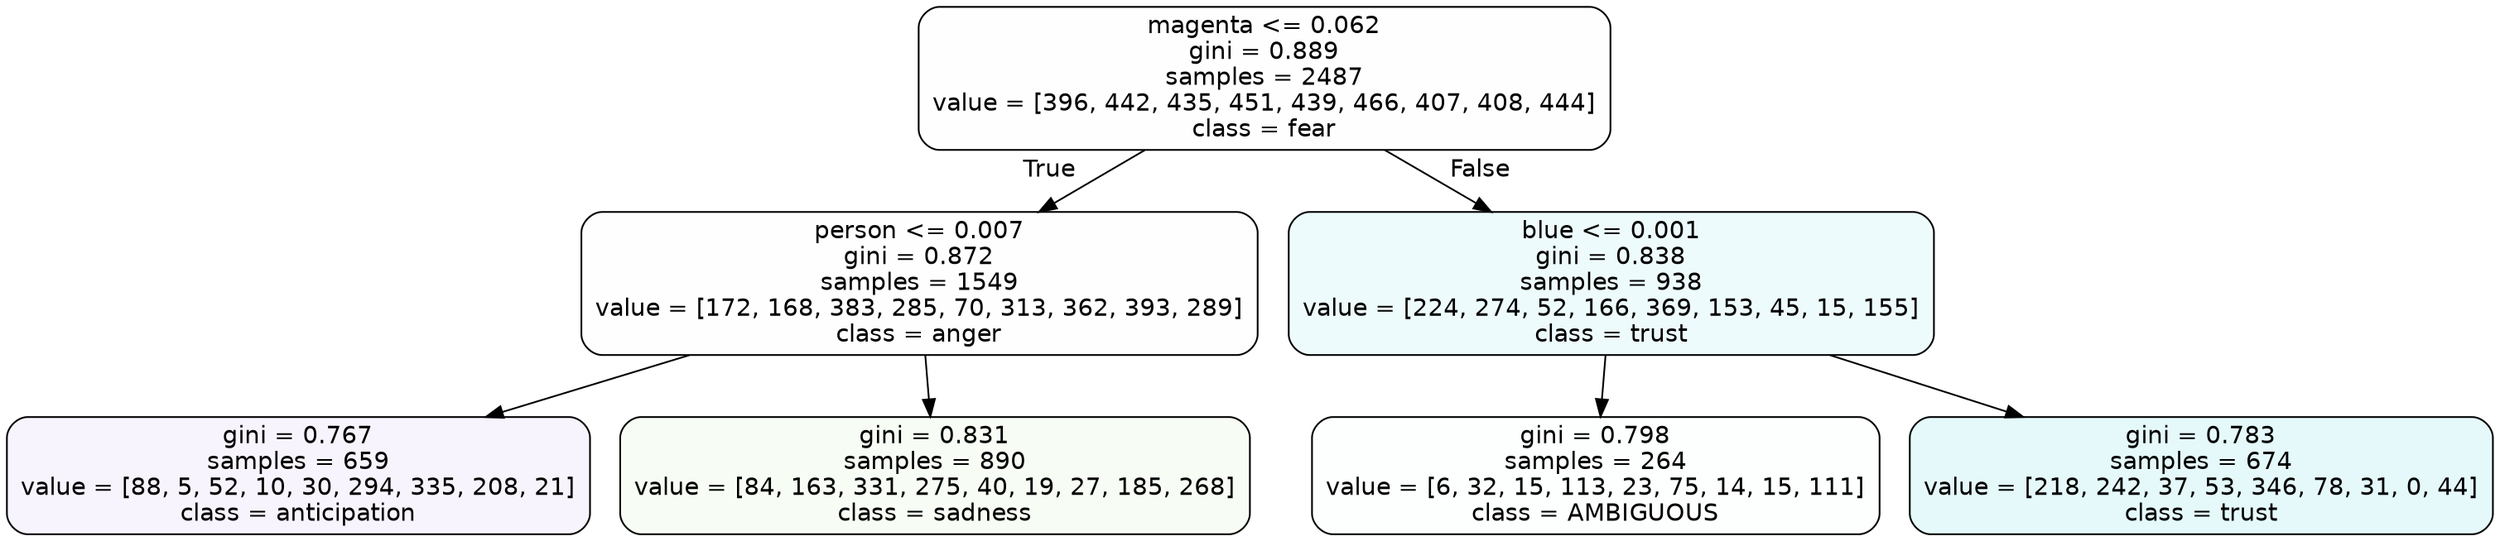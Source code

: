 digraph Tree {
node [shape=box, style="filled, rounded", color="black", fontname=helvetica] ;
edge [fontname=helvetica] ;
0 [label="magenta <= 0.062\ngini = 0.889\nsamples = 2487\nvalue = [396, 442, 435, 451, 439, 466, 407, 408, 444]\nclass = fear", fillcolor="#3964e501"] ;
1 [label="person <= 0.007\ngini = 0.872\nsamples = 1549\nvalue = [172, 168, 383, 285, 70, 313, 362, 393, 289]\nclass = anger", fillcolor="#e539d701"] ;
0 -> 1 [labeldistance=2.5, labelangle=45, headlabel="True"] ;
2 [label="gini = 0.767\nsamples = 659\nvalue = [88, 5, 52, 10, 30, 294, 335, 208, 21]\nclass = anticipation", fillcolor="#8139e50e"] ;
1 -> 2 ;
3 [label="gini = 0.831\nsamples = 890\nvalue = [84, 163, 331, 275, 40, 19, 27, 185, 268]\nclass = sadness", fillcolor="#64e5390d"] ;
1 -> 3 ;
4 [label="blue <= 0.001\ngini = 0.838\nsamples = 938\nvalue = [224, 274, 52, 166, 369, 153, 45, 15, 155]\nclass = trust", fillcolor="#39d7e515"] ;
0 -> 4 [labeldistance=2.5, labelangle=-45, headlabel="False"] ;
5 [label="gini = 0.798\nsamples = 264\nvalue = [6, 32, 15, 113, 23, 75, 14, 15, 111]\nclass = AMBIGUOUS", fillcolor="#39e58102"] ;
4 -> 5 ;
6 [label="gini = 0.783\nsamples = 674\nvalue = [218, 242, 37, 53, 346, 78, 31, 0, 44]\nclass = trust", fillcolor="#39d7e521"] ;
4 -> 6 ;
}